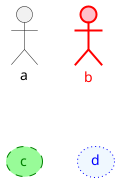 @startuml
actor a
actor b #pink;line:red;line.bold;text:red
usecase c #palegreen;line:green;line.dashed;text:green
usecase d #aliceblue;line:blue;line.dotted;text:blue
@enduml